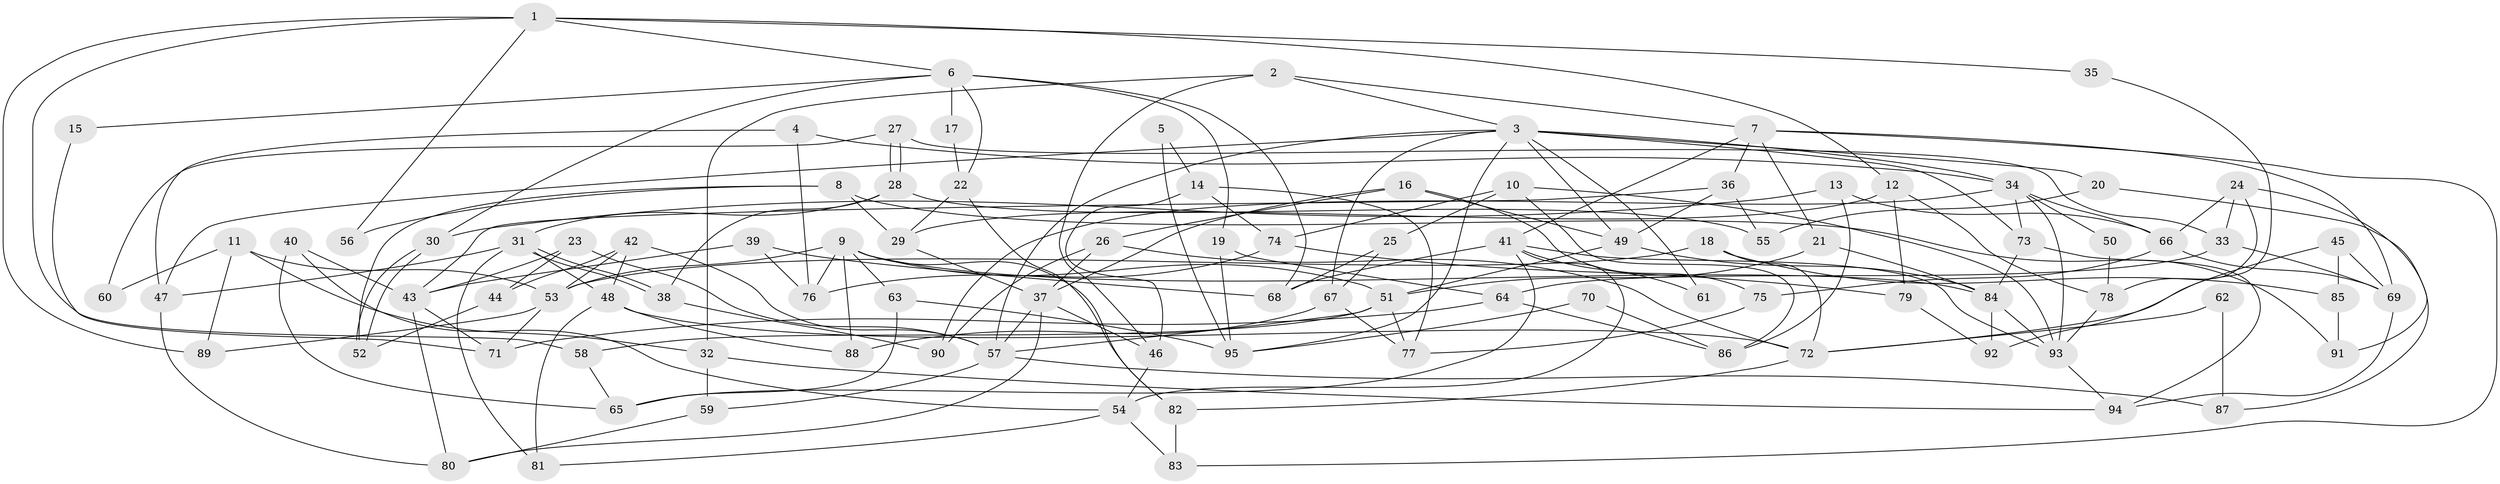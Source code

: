 // Generated by graph-tools (version 1.1) at 2025/15/03/09/25 04:15:02]
// undirected, 95 vertices, 190 edges
graph export_dot {
graph [start="1"]
  node [color=gray90,style=filled];
  1;
  2;
  3;
  4;
  5;
  6;
  7;
  8;
  9;
  10;
  11;
  12;
  13;
  14;
  15;
  16;
  17;
  18;
  19;
  20;
  21;
  22;
  23;
  24;
  25;
  26;
  27;
  28;
  29;
  30;
  31;
  32;
  33;
  34;
  35;
  36;
  37;
  38;
  39;
  40;
  41;
  42;
  43;
  44;
  45;
  46;
  47;
  48;
  49;
  50;
  51;
  52;
  53;
  54;
  55;
  56;
  57;
  58;
  59;
  60;
  61;
  62;
  63;
  64;
  65;
  66;
  67;
  68;
  69;
  70;
  71;
  72;
  73;
  74;
  75;
  76;
  77;
  78;
  79;
  80;
  81;
  82;
  83;
  84;
  85;
  86;
  87;
  88;
  89;
  90;
  91;
  92;
  93;
  94;
  95;
  1 -- 6;
  1 -- 12;
  1 -- 35;
  1 -- 56;
  1 -- 58;
  1 -- 89;
  2 -- 7;
  2 -- 3;
  2 -- 32;
  2 -- 46;
  3 -- 49;
  3 -- 57;
  3 -- 20;
  3 -- 34;
  3 -- 47;
  3 -- 61;
  3 -- 67;
  3 -- 73;
  3 -- 95;
  4 -- 47;
  4 -- 34;
  4 -- 76;
  5 -- 95;
  5 -- 14;
  6 -- 68;
  6 -- 30;
  6 -- 15;
  6 -- 17;
  6 -- 19;
  6 -- 22;
  7 -- 36;
  7 -- 41;
  7 -- 21;
  7 -- 69;
  7 -- 83;
  8 -- 91;
  8 -- 52;
  8 -- 29;
  8 -- 56;
  9 -- 84;
  9 -- 76;
  9 -- 51;
  9 -- 53;
  9 -- 63;
  9 -- 82;
  9 -- 88;
  10 -- 93;
  10 -- 74;
  10 -- 25;
  10 -- 86;
  11 -- 32;
  11 -- 53;
  11 -- 60;
  11 -- 89;
  12 -- 78;
  12 -- 29;
  12 -- 79;
  13 -- 86;
  13 -- 66;
  13 -- 30;
  14 -- 77;
  14 -- 46;
  14 -- 74;
  15 -- 71;
  16 -- 26;
  16 -- 49;
  16 -- 37;
  16 -- 75;
  17 -- 22;
  18 -- 53;
  18 -- 72;
  18 -- 85;
  19 -- 95;
  19 -- 64;
  20 -- 55;
  20 -- 87;
  21 -- 51;
  21 -- 84;
  22 -- 29;
  22 -- 82;
  23 -- 57;
  23 -- 43;
  23 -- 44;
  24 -- 66;
  24 -- 33;
  24 -- 78;
  24 -- 91;
  25 -- 67;
  25 -- 68;
  26 -- 72;
  26 -- 90;
  26 -- 37;
  27 -- 33;
  27 -- 28;
  27 -- 28;
  27 -- 60;
  28 -- 31;
  28 -- 38;
  28 -- 55;
  29 -- 37;
  30 -- 52;
  30 -- 52;
  31 -- 81;
  31 -- 38;
  31 -- 38;
  31 -- 47;
  31 -- 48;
  32 -- 59;
  32 -- 94;
  33 -- 64;
  33 -- 69;
  34 -- 73;
  34 -- 50;
  34 -- 66;
  34 -- 90;
  34 -- 93;
  35 -- 92;
  36 -- 43;
  36 -- 49;
  36 -- 55;
  37 -- 46;
  37 -- 57;
  37 -- 80;
  38 -- 90;
  39 -- 68;
  39 -- 43;
  39 -- 76;
  40 -- 65;
  40 -- 54;
  40 -- 43;
  41 -- 93;
  41 -- 54;
  41 -- 61;
  41 -- 65;
  41 -- 68;
  42 -- 53;
  42 -- 57;
  42 -- 44;
  42 -- 48;
  43 -- 80;
  43 -- 71;
  44 -- 52;
  45 -- 69;
  45 -- 72;
  45 -- 85;
  46 -- 54;
  47 -- 80;
  48 -- 72;
  48 -- 81;
  48 -- 88;
  49 -- 51;
  49 -- 84;
  50 -- 78;
  51 -- 77;
  51 -- 57;
  51 -- 58;
  53 -- 89;
  53 -- 71;
  54 -- 83;
  54 -- 81;
  57 -- 59;
  57 -- 87;
  58 -- 65;
  59 -- 80;
  62 -- 72;
  62 -- 87;
  63 -- 65;
  63 -- 95;
  64 -- 71;
  64 -- 86;
  66 -- 69;
  66 -- 75;
  67 -- 88;
  67 -- 77;
  69 -- 94;
  70 -- 95;
  70 -- 86;
  72 -- 82;
  73 -- 94;
  73 -- 84;
  74 -- 76;
  74 -- 79;
  75 -- 77;
  78 -- 93;
  79 -- 92;
  82 -- 83;
  84 -- 92;
  84 -- 93;
  85 -- 91;
  93 -- 94;
}
